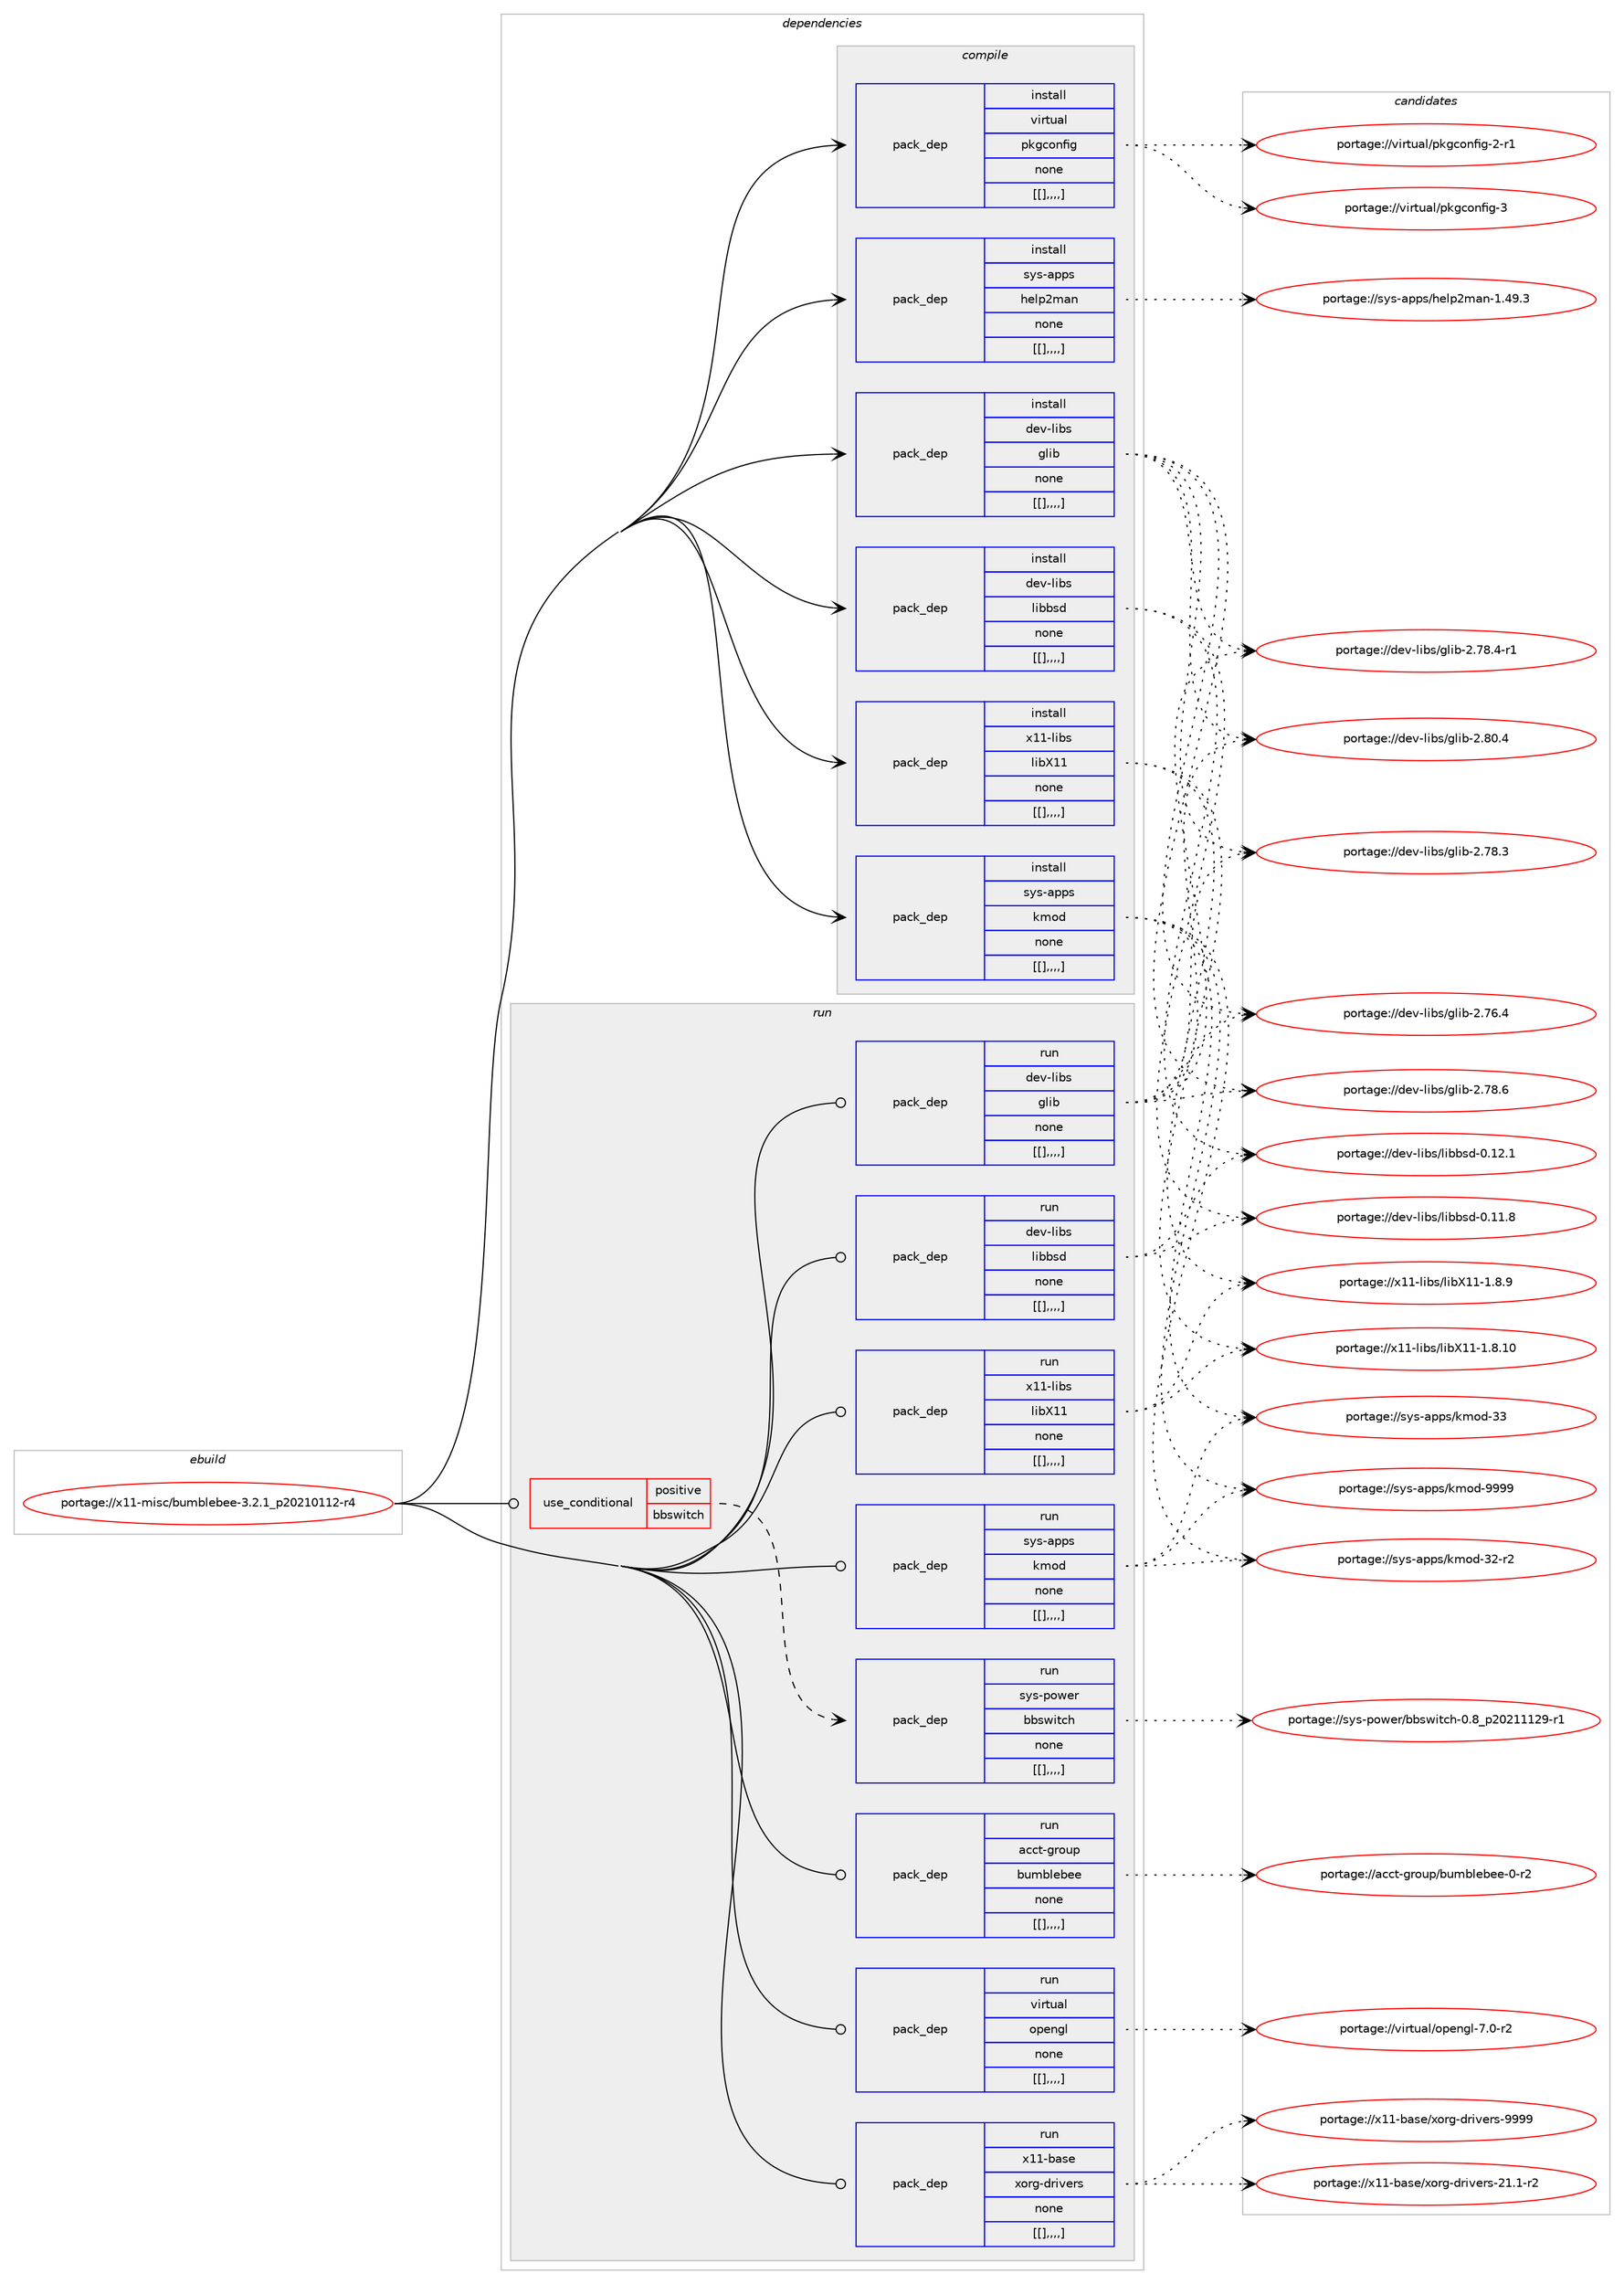 digraph prolog {

# *************
# Graph options
# *************

newrank=true;
concentrate=true;
compound=true;
graph [rankdir=LR,fontname=Helvetica,fontsize=10,ranksep=1.5];#, ranksep=2.5, nodesep=0.2];
edge  [arrowhead=vee];
node  [fontname=Helvetica,fontsize=10];

# **********
# The ebuild
# **********

subgraph cluster_leftcol {
color=gray;
label=<<i>ebuild</i>>;
id [label="portage://x11-misc/bumblebee-3.2.1_p20210112-r4", color=red, width=4, href="../x11-misc/bumblebee-3.2.1_p20210112-r4.svg"];
}

# ****************
# The dependencies
# ****************

subgraph cluster_midcol {
color=gray;
label=<<i>dependencies</i>>;
subgraph cluster_compile {
fillcolor="#eeeeee";
style=filled;
label=<<i>compile</i>>;
subgraph pack348283 {
dependency478909 [label=<<TABLE BORDER="0" CELLBORDER="1" CELLSPACING="0" CELLPADDING="4" WIDTH="220"><TR><TD ROWSPAN="6" CELLPADDING="30">pack_dep</TD></TR><TR><TD WIDTH="110">install</TD></TR><TR><TD>dev-libs</TD></TR><TR><TD>glib</TD></TR><TR><TD>none</TD></TR><TR><TD>[[],,,,]</TD></TR></TABLE>>, shape=none, color=blue];
}
id:e -> dependency478909:w [weight=20,style="solid",arrowhead="vee"];
subgraph pack348284 {
dependency478910 [label=<<TABLE BORDER="0" CELLBORDER="1" CELLSPACING="0" CELLPADDING="4" WIDTH="220"><TR><TD ROWSPAN="6" CELLPADDING="30">pack_dep</TD></TR><TR><TD WIDTH="110">install</TD></TR><TR><TD>dev-libs</TD></TR><TR><TD>libbsd</TD></TR><TR><TD>none</TD></TR><TR><TD>[[],,,,]</TD></TR></TABLE>>, shape=none, color=blue];
}
id:e -> dependency478910:w [weight=20,style="solid",arrowhead="vee"];
subgraph pack348285 {
dependency478911 [label=<<TABLE BORDER="0" CELLBORDER="1" CELLSPACING="0" CELLPADDING="4" WIDTH="220"><TR><TD ROWSPAN="6" CELLPADDING="30">pack_dep</TD></TR><TR><TD WIDTH="110">install</TD></TR><TR><TD>sys-apps</TD></TR><TR><TD>help2man</TD></TR><TR><TD>none</TD></TR><TR><TD>[[],,,,]</TD></TR></TABLE>>, shape=none, color=blue];
}
id:e -> dependency478911:w [weight=20,style="solid",arrowhead="vee"];
subgraph pack348286 {
dependency478912 [label=<<TABLE BORDER="0" CELLBORDER="1" CELLSPACING="0" CELLPADDING="4" WIDTH="220"><TR><TD ROWSPAN="6" CELLPADDING="30">pack_dep</TD></TR><TR><TD WIDTH="110">install</TD></TR><TR><TD>sys-apps</TD></TR><TR><TD>kmod</TD></TR><TR><TD>none</TD></TR><TR><TD>[[],,,,]</TD></TR></TABLE>>, shape=none, color=blue];
}
id:e -> dependency478912:w [weight=20,style="solid",arrowhead="vee"];
subgraph pack348287 {
dependency478913 [label=<<TABLE BORDER="0" CELLBORDER="1" CELLSPACING="0" CELLPADDING="4" WIDTH="220"><TR><TD ROWSPAN="6" CELLPADDING="30">pack_dep</TD></TR><TR><TD WIDTH="110">install</TD></TR><TR><TD>virtual</TD></TR><TR><TD>pkgconfig</TD></TR><TR><TD>none</TD></TR><TR><TD>[[],,,,]</TD></TR></TABLE>>, shape=none, color=blue];
}
id:e -> dependency478913:w [weight=20,style="solid",arrowhead="vee"];
subgraph pack348288 {
dependency478914 [label=<<TABLE BORDER="0" CELLBORDER="1" CELLSPACING="0" CELLPADDING="4" WIDTH="220"><TR><TD ROWSPAN="6" CELLPADDING="30">pack_dep</TD></TR><TR><TD WIDTH="110">install</TD></TR><TR><TD>x11-libs</TD></TR><TR><TD>libX11</TD></TR><TR><TD>none</TD></TR><TR><TD>[[],,,,]</TD></TR></TABLE>>, shape=none, color=blue];
}
id:e -> dependency478914:w [weight=20,style="solid",arrowhead="vee"];
}
subgraph cluster_compileandrun {
fillcolor="#eeeeee";
style=filled;
label=<<i>compile and run</i>>;
}
subgraph cluster_run {
fillcolor="#eeeeee";
style=filled;
label=<<i>run</i>>;
subgraph cond127110 {
dependency478915 [label=<<TABLE BORDER="0" CELLBORDER="1" CELLSPACING="0" CELLPADDING="4"><TR><TD ROWSPAN="3" CELLPADDING="10">use_conditional</TD></TR><TR><TD>positive</TD></TR><TR><TD>bbswitch</TD></TR></TABLE>>, shape=none, color=red];
subgraph pack348289 {
dependency478916 [label=<<TABLE BORDER="0" CELLBORDER="1" CELLSPACING="0" CELLPADDING="4" WIDTH="220"><TR><TD ROWSPAN="6" CELLPADDING="30">pack_dep</TD></TR><TR><TD WIDTH="110">run</TD></TR><TR><TD>sys-power</TD></TR><TR><TD>bbswitch</TD></TR><TR><TD>none</TD></TR><TR><TD>[[],,,,]</TD></TR></TABLE>>, shape=none, color=blue];
}
dependency478915:e -> dependency478916:w [weight=20,style="dashed",arrowhead="vee"];
}
id:e -> dependency478915:w [weight=20,style="solid",arrowhead="odot"];
subgraph pack348290 {
dependency478917 [label=<<TABLE BORDER="0" CELLBORDER="1" CELLSPACING="0" CELLPADDING="4" WIDTH="220"><TR><TD ROWSPAN="6" CELLPADDING="30">pack_dep</TD></TR><TR><TD WIDTH="110">run</TD></TR><TR><TD>acct-group</TD></TR><TR><TD>bumblebee</TD></TR><TR><TD>none</TD></TR><TR><TD>[[],,,,]</TD></TR></TABLE>>, shape=none, color=blue];
}
id:e -> dependency478917:w [weight=20,style="solid",arrowhead="odot"];
subgraph pack348291 {
dependency478918 [label=<<TABLE BORDER="0" CELLBORDER="1" CELLSPACING="0" CELLPADDING="4" WIDTH="220"><TR><TD ROWSPAN="6" CELLPADDING="30">pack_dep</TD></TR><TR><TD WIDTH="110">run</TD></TR><TR><TD>dev-libs</TD></TR><TR><TD>glib</TD></TR><TR><TD>none</TD></TR><TR><TD>[[],,,,]</TD></TR></TABLE>>, shape=none, color=blue];
}
id:e -> dependency478918:w [weight=20,style="solid",arrowhead="odot"];
subgraph pack348292 {
dependency478919 [label=<<TABLE BORDER="0" CELLBORDER="1" CELLSPACING="0" CELLPADDING="4" WIDTH="220"><TR><TD ROWSPAN="6" CELLPADDING="30">pack_dep</TD></TR><TR><TD WIDTH="110">run</TD></TR><TR><TD>dev-libs</TD></TR><TR><TD>libbsd</TD></TR><TR><TD>none</TD></TR><TR><TD>[[],,,,]</TD></TR></TABLE>>, shape=none, color=blue];
}
id:e -> dependency478919:w [weight=20,style="solid",arrowhead="odot"];
subgraph pack348293 {
dependency478920 [label=<<TABLE BORDER="0" CELLBORDER="1" CELLSPACING="0" CELLPADDING="4" WIDTH="220"><TR><TD ROWSPAN="6" CELLPADDING="30">pack_dep</TD></TR><TR><TD WIDTH="110">run</TD></TR><TR><TD>sys-apps</TD></TR><TR><TD>kmod</TD></TR><TR><TD>none</TD></TR><TR><TD>[[],,,,]</TD></TR></TABLE>>, shape=none, color=blue];
}
id:e -> dependency478920:w [weight=20,style="solid",arrowhead="odot"];
subgraph pack348294 {
dependency478921 [label=<<TABLE BORDER="0" CELLBORDER="1" CELLSPACING="0" CELLPADDING="4" WIDTH="220"><TR><TD ROWSPAN="6" CELLPADDING="30">pack_dep</TD></TR><TR><TD WIDTH="110">run</TD></TR><TR><TD>virtual</TD></TR><TR><TD>opengl</TD></TR><TR><TD>none</TD></TR><TR><TD>[[],,,,]</TD></TR></TABLE>>, shape=none, color=blue];
}
id:e -> dependency478921:w [weight=20,style="solid",arrowhead="odot"];
subgraph pack348295 {
dependency478922 [label=<<TABLE BORDER="0" CELLBORDER="1" CELLSPACING="0" CELLPADDING="4" WIDTH="220"><TR><TD ROWSPAN="6" CELLPADDING="30">pack_dep</TD></TR><TR><TD WIDTH="110">run</TD></TR><TR><TD>x11-base</TD></TR><TR><TD>xorg-drivers</TD></TR><TR><TD>none</TD></TR><TR><TD>[[],,,,]</TD></TR></TABLE>>, shape=none, color=blue];
}
id:e -> dependency478922:w [weight=20,style="solid",arrowhead="odot"];
subgraph pack348296 {
dependency478923 [label=<<TABLE BORDER="0" CELLBORDER="1" CELLSPACING="0" CELLPADDING="4" WIDTH="220"><TR><TD ROWSPAN="6" CELLPADDING="30">pack_dep</TD></TR><TR><TD WIDTH="110">run</TD></TR><TR><TD>x11-libs</TD></TR><TR><TD>libX11</TD></TR><TR><TD>none</TD></TR><TR><TD>[[],,,,]</TD></TR></TABLE>>, shape=none, color=blue];
}
id:e -> dependency478923:w [weight=20,style="solid",arrowhead="odot"];
}
}

# **************
# The candidates
# **************

subgraph cluster_choices {
rank=same;
color=gray;
label=<<i>candidates</i>>;

subgraph choice348283 {
color=black;
nodesep=1;
choice1001011184510810598115471031081059845504656484652 [label="portage://dev-libs/glib-2.80.4", color=red, width=4,href="../dev-libs/glib-2.80.4.svg"];
choice1001011184510810598115471031081059845504655564654 [label="portage://dev-libs/glib-2.78.6", color=red, width=4,href="../dev-libs/glib-2.78.6.svg"];
choice10010111845108105981154710310810598455046555646524511449 [label="portage://dev-libs/glib-2.78.4-r1", color=red, width=4,href="../dev-libs/glib-2.78.4-r1.svg"];
choice1001011184510810598115471031081059845504655564651 [label="portage://dev-libs/glib-2.78.3", color=red, width=4,href="../dev-libs/glib-2.78.3.svg"];
choice1001011184510810598115471031081059845504655544652 [label="portage://dev-libs/glib-2.76.4", color=red, width=4,href="../dev-libs/glib-2.76.4.svg"];
dependency478909:e -> choice1001011184510810598115471031081059845504656484652:w [style=dotted,weight="100"];
dependency478909:e -> choice1001011184510810598115471031081059845504655564654:w [style=dotted,weight="100"];
dependency478909:e -> choice10010111845108105981154710310810598455046555646524511449:w [style=dotted,weight="100"];
dependency478909:e -> choice1001011184510810598115471031081059845504655564651:w [style=dotted,weight="100"];
dependency478909:e -> choice1001011184510810598115471031081059845504655544652:w [style=dotted,weight="100"];
}
subgraph choice348284 {
color=black;
nodesep=1;
choice100101118451081059811547108105989811510045484649504649 [label="portage://dev-libs/libbsd-0.12.1", color=red, width=4,href="../dev-libs/libbsd-0.12.1.svg"];
choice100101118451081059811547108105989811510045484649494656 [label="portage://dev-libs/libbsd-0.11.8", color=red, width=4,href="../dev-libs/libbsd-0.11.8.svg"];
dependency478910:e -> choice100101118451081059811547108105989811510045484649504649:w [style=dotted,weight="100"];
dependency478910:e -> choice100101118451081059811547108105989811510045484649494656:w [style=dotted,weight="100"];
}
subgraph choice348285 {
color=black;
nodesep=1;
choice115121115459711211211547104101108112501099711045494652574651 [label="portage://sys-apps/help2man-1.49.3", color=red, width=4,href="../sys-apps/help2man-1.49.3.svg"];
dependency478911:e -> choice115121115459711211211547104101108112501099711045494652574651:w [style=dotted,weight="100"];
}
subgraph choice348286 {
color=black;
nodesep=1;
choice1151211154597112112115471071091111004557575757 [label="portage://sys-apps/kmod-9999", color=red, width=4,href="../sys-apps/kmod-9999.svg"];
choice115121115459711211211547107109111100455151 [label="portage://sys-apps/kmod-33", color=red, width=4,href="../sys-apps/kmod-33.svg"];
choice1151211154597112112115471071091111004551504511450 [label="portage://sys-apps/kmod-32-r2", color=red, width=4,href="../sys-apps/kmod-32-r2.svg"];
dependency478912:e -> choice1151211154597112112115471071091111004557575757:w [style=dotted,weight="100"];
dependency478912:e -> choice115121115459711211211547107109111100455151:w [style=dotted,weight="100"];
dependency478912:e -> choice1151211154597112112115471071091111004551504511450:w [style=dotted,weight="100"];
}
subgraph choice348287 {
color=black;
nodesep=1;
choice1181051141161179710847112107103991111101021051034551 [label="portage://virtual/pkgconfig-3", color=red, width=4,href="../virtual/pkgconfig-3.svg"];
choice11810511411611797108471121071039911111010210510345504511449 [label="portage://virtual/pkgconfig-2-r1", color=red, width=4,href="../virtual/pkgconfig-2-r1.svg"];
dependency478913:e -> choice1181051141161179710847112107103991111101021051034551:w [style=dotted,weight="100"];
dependency478913:e -> choice11810511411611797108471121071039911111010210510345504511449:w [style=dotted,weight="100"];
}
subgraph choice348288 {
color=black;
nodesep=1;
choice12049494510810598115471081059888494945494656464948 [label="portage://x11-libs/libX11-1.8.10", color=red, width=4,href="../x11-libs/libX11-1.8.10.svg"];
choice120494945108105981154710810598884949454946564657 [label="portage://x11-libs/libX11-1.8.9", color=red, width=4,href="../x11-libs/libX11-1.8.9.svg"];
dependency478914:e -> choice12049494510810598115471081059888494945494656464948:w [style=dotted,weight="100"];
dependency478914:e -> choice120494945108105981154710810598884949454946564657:w [style=dotted,weight="100"];
}
subgraph choice348289 {
color=black;
nodesep=1;
choice1151211154511211111910111447989811511910511699104454846569511250485049494950574511449 [label="portage://sys-power/bbswitch-0.8_p20211129-r1", color=red, width=4,href="../sys-power/bbswitch-0.8_p20211129-r1.svg"];
dependency478916:e -> choice1151211154511211111910111447989811511910511699104454846569511250485049494950574511449:w [style=dotted,weight="100"];
}
subgraph choice348290 {
color=black;
nodesep=1;
choice979999116451031141111171124798117109981081019810110145484511450 [label="portage://acct-group/bumblebee-0-r2", color=red, width=4,href="../acct-group/bumblebee-0-r2.svg"];
dependency478917:e -> choice979999116451031141111171124798117109981081019810110145484511450:w [style=dotted,weight="100"];
}
subgraph choice348291 {
color=black;
nodesep=1;
choice1001011184510810598115471031081059845504656484652 [label="portage://dev-libs/glib-2.80.4", color=red, width=4,href="../dev-libs/glib-2.80.4.svg"];
choice1001011184510810598115471031081059845504655564654 [label="portage://dev-libs/glib-2.78.6", color=red, width=4,href="../dev-libs/glib-2.78.6.svg"];
choice10010111845108105981154710310810598455046555646524511449 [label="portage://dev-libs/glib-2.78.4-r1", color=red, width=4,href="../dev-libs/glib-2.78.4-r1.svg"];
choice1001011184510810598115471031081059845504655564651 [label="portage://dev-libs/glib-2.78.3", color=red, width=4,href="../dev-libs/glib-2.78.3.svg"];
choice1001011184510810598115471031081059845504655544652 [label="portage://dev-libs/glib-2.76.4", color=red, width=4,href="../dev-libs/glib-2.76.4.svg"];
dependency478918:e -> choice1001011184510810598115471031081059845504656484652:w [style=dotted,weight="100"];
dependency478918:e -> choice1001011184510810598115471031081059845504655564654:w [style=dotted,weight="100"];
dependency478918:e -> choice10010111845108105981154710310810598455046555646524511449:w [style=dotted,weight="100"];
dependency478918:e -> choice1001011184510810598115471031081059845504655564651:w [style=dotted,weight="100"];
dependency478918:e -> choice1001011184510810598115471031081059845504655544652:w [style=dotted,weight="100"];
}
subgraph choice348292 {
color=black;
nodesep=1;
choice100101118451081059811547108105989811510045484649504649 [label="portage://dev-libs/libbsd-0.12.1", color=red, width=4,href="../dev-libs/libbsd-0.12.1.svg"];
choice100101118451081059811547108105989811510045484649494656 [label="portage://dev-libs/libbsd-0.11.8", color=red, width=4,href="../dev-libs/libbsd-0.11.8.svg"];
dependency478919:e -> choice100101118451081059811547108105989811510045484649504649:w [style=dotted,weight="100"];
dependency478919:e -> choice100101118451081059811547108105989811510045484649494656:w [style=dotted,weight="100"];
}
subgraph choice348293 {
color=black;
nodesep=1;
choice1151211154597112112115471071091111004557575757 [label="portage://sys-apps/kmod-9999", color=red, width=4,href="../sys-apps/kmod-9999.svg"];
choice115121115459711211211547107109111100455151 [label="portage://sys-apps/kmod-33", color=red, width=4,href="../sys-apps/kmod-33.svg"];
choice1151211154597112112115471071091111004551504511450 [label="portage://sys-apps/kmod-32-r2", color=red, width=4,href="../sys-apps/kmod-32-r2.svg"];
dependency478920:e -> choice1151211154597112112115471071091111004557575757:w [style=dotted,weight="100"];
dependency478920:e -> choice115121115459711211211547107109111100455151:w [style=dotted,weight="100"];
dependency478920:e -> choice1151211154597112112115471071091111004551504511450:w [style=dotted,weight="100"];
}
subgraph choice348294 {
color=black;
nodesep=1;
choice1181051141161179710847111112101110103108455546484511450 [label="portage://virtual/opengl-7.0-r2", color=red, width=4,href="../virtual/opengl-7.0-r2.svg"];
dependency478921:e -> choice1181051141161179710847111112101110103108455546484511450:w [style=dotted,weight="100"];
}
subgraph choice348295 {
color=black;
nodesep=1;
choice120494945989711510147120111114103451001141051181011141154557575757 [label="portage://x11-base/xorg-drivers-9999", color=red, width=4,href="../x11-base/xorg-drivers-9999.svg"];
choice1204949459897115101471201111141034510011410511810111411545504946494511450 [label="portage://x11-base/xorg-drivers-21.1-r2", color=red, width=4,href="../x11-base/xorg-drivers-21.1-r2.svg"];
dependency478922:e -> choice120494945989711510147120111114103451001141051181011141154557575757:w [style=dotted,weight="100"];
dependency478922:e -> choice1204949459897115101471201111141034510011410511810111411545504946494511450:w [style=dotted,weight="100"];
}
subgraph choice348296 {
color=black;
nodesep=1;
choice12049494510810598115471081059888494945494656464948 [label="portage://x11-libs/libX11-1.8.10", color=red, width=4,href="../x11-libs/libX11-1.8.10.svg"];
choice120494945108105981154710810598884949454946564657 [label="portage://x11-libs/libX11-1.8.9", color=red, width=4,href="../x11-libs/libX11-1.8.9.svg"];
dependency478923:e -> choice12049494510810598115471081059888494945494656464948:w [style=dotted,weight="100"];
dependency478923:e -> choice120494945108105981154710810598884949454946564657:w [style=dotted,weight="100"];
}
}

}
